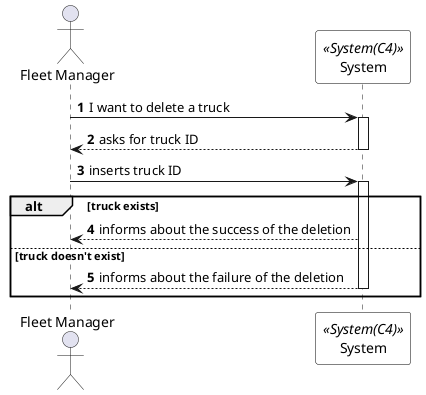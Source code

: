 @startuml deleteTruckSSD
autonumber

skinparam sequence {
ParticipantBorderColor black
ParticipantBackgroundColor white
}

actor "Fleet Manager" as manager
participant System as system <<System(C4)>>


manager -> system: I want to delete a truck
activate system

system --> manager: asks for truck ID
deactivate system

manager -> system: inserts truck ID
activate system

alt truck exists

system --> manager: informs about the success of the deletion


else truck doesn't exist

system --> manager: informs about the failure of the deletion
deactivate system
end


deactivate manager

@enduml